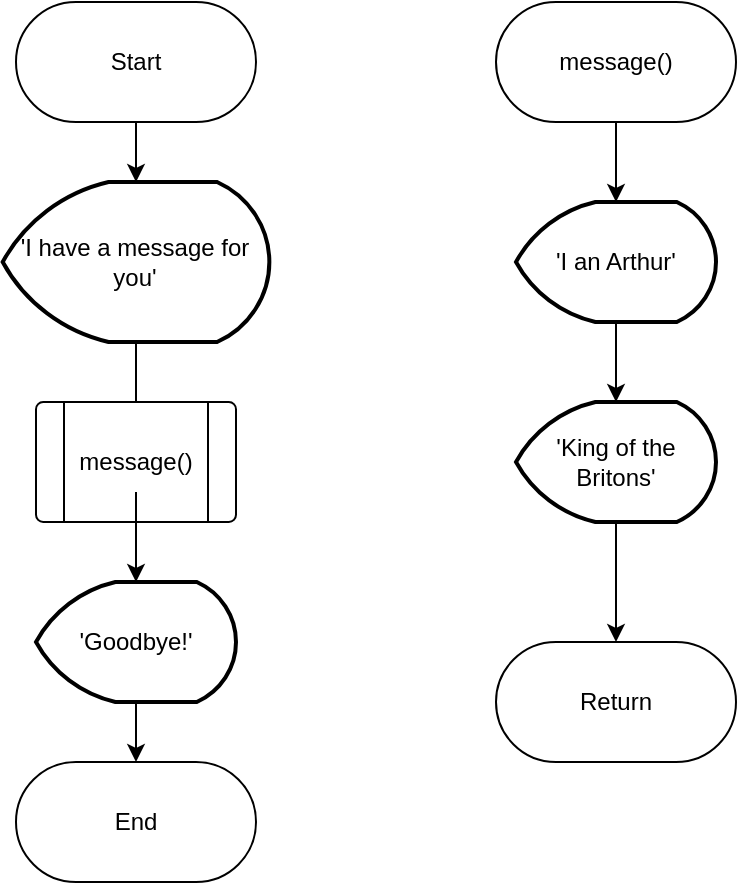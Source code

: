 <mxfile>
    <diagram id="kTcXV-rxiJKuCNmKPkQC" name="Page-1">
        <mxGraphModel dx="713" dy="607" grid="1" gridSize="10" guides="1" tooltips="1" connect="1" arrows="1" fold="1" page="1" pageScale="1" pageWidth="850" pageHeight="1100" math="0" shadow="0">
            <root>
                <mxCell id="0"/>
                <mxCell id="1" parent="0"/>
                <mxCell id="14" value="" style="edgeStyle=none;html=1;" edge="1" parent="1" source="2" target="6">
                    <mxGeometry relative="1" as="geometry"/>
                </mxCell>
                <mxCell id="2" value="Start" style="rounded=1;whiteSpace=wrap;html=1;arcSize=50;" vertex="1" parent="1">
                    <mxGeometry x="80" y="60" width="120" height="60" as="geometry"/>
                </mxCell>
                <mxCell id="3" value="End" style="rounded=1;whiteSpace=wrap;html=1;arcSize=50;" vertex="1" parent="1">
                    <mxGeometry x="80" y="440" width="120" height="60" as="geometry"/>
                </mxCell>
                <mxCell id="18" value="" style="edgeStyle=none;html=1;" edge="1" parent="1" source="4" target="8">
                    <mxGeometry relative="1" as="geometry"/>
                </mxCell>
                <mxCell id="4" value="message()" style="rounded=1;whiteSpace=wrap;html=1;arcSize=50;" vertex="1" parent="1">
                    <mxGeometry x="320" y="60" width="120" height="60" as="geometry"/>
                </mxCell>
                <mxCell id="5" value="Return" style="rounded=1;whiteSpace=wrap;html=1;arcSize=50;" vertex="1" parent="1">
                    <mxGeometry x="320" y="380" width="120" height="60" as="geometry"/>
                </mxCell>
                <mxCell id="15" value="" style="edgeStyle=none;html=1;" edge="1" parent="1" source="6" target="11">
                    <mxGeometry relative="1" as="geometry"/>
                </mxCell>
                <mxCell id="6" value="'I have a message for you'" style="strokeWidth=2;html=1;shape=mxgraph.flowchart.display;whiteSpace=wrap;" vertex="1" parent="1">
                    <mxGeometry x="73.34" y="150" width="133.33" height="80" as="geometry"/>
                </mxCell>
                <mxCell id="17" value="" style="edgeStyle=none;html=1;" edge="1" parent="1" source="7" target="3">
                    <mxGeometry relative="1" as="geometry"/>
                </mxCell>
                <mxCell id="7" value="'Goodbye!'" style="strokeWidth=2;html=1;shape=mxgraph.flowchart.display;whiteSpace=wrap;" vertex="1" parent="1">
                    <mxGeometry x="90" y="350" width="100" height="60" as="geometry"/>
                </mxCell>
                <mxCell id="19" value="" style="edgeStyle=none;html=1;" edge="1" parent="1" source="8" target="9">
                    <mxGeometry relative="1" as="geometry"/>
                </mxCell>
                <mxCell id="8" value="'I an Arthur'" style="strokeWidth=2;html=1;shape=mxgraph.flowchart.display;whiteSpace=wrap;" vertex="1" parent="1">
                    <mxGeometry x="330" y="160" width="100" height="60" as="geometry"/>
                </mxCell>
                <mxCell id="20" value="" style="edgeStyle=none;html=1;" edge="1" parent="1" source="9" target="5">
                    <mxGeometry relative="1" as="geometry"/>
                </mxCell>
                <mxCell id="9" value="'King of the Britons'" style="strokeWidth=2;html=1;shape=mxgraph.flowchart.display;whiteSpace=wrap;" vertex="1" parent="1">
                    <mxGeometry x="330" y="260" width="100" height="60" as="geometry"/>
                </mxCell>
                <mxCell id="12" value="" style="group" vertex="1" connectable="0" parent="1">
                    <mxGeometry x="90" y="260" width="100" height="60" as="geometry"/>
                </mxCell>
                <mxCell id="10" value="" style="verticalLabelPosition=bottom;verticalAlign=top;html=1;shape=process;whiteSpace=wrap;rounded=1;size=0.14;arcSize=6;" vertex="1" parent="12">
                    <mxGeometry width="100" height="60" as="geometry"/>
                </mxCell>
                <mxCell id="11" value="message()" style="text;strokeColor=none;align=center;fillColor=none;html=1;verticalAlign=middle;whiteSpace=wrap;rounded=0;" vertex="1" parent="12">
                    <mxGeometry x="20" y="15" width="60" height="30" as="geometry"/>
                </mxCell>
                <mxCell id="16" value="" style="edgeStyle=none;html=1;" edge="1" parent="1" source="11" target="7">
                    <mxGeometry relative="1" as="geometry"/>
                </mxCell>
            </root>
        </mxGraphModel>
    </diagram>
</mxfile>